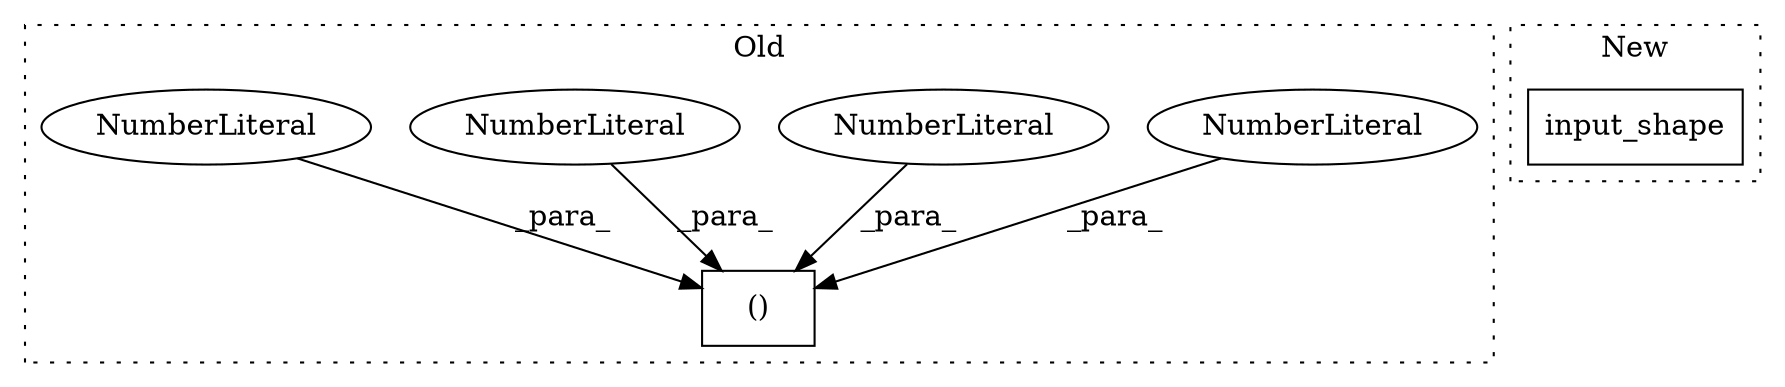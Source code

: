 digraph G {
subgraph cluster0 {
1 [label="()" a="106" s="24782" l="47" shape="box"];
3 [label="NumberLiteral" a="34" s="24782" l="1" shape="ellipse"];
4 [label="NumberLiteral" a="34" s="24810" l="3" shape="ellipse"];
5 [label="NumberLiteral" a="34" s="24826" l="3" shape="ellipse"];
6 [label="NumberLiteral" a="34" s="24796" l="1" shape="ellipse"];
label = "Old";
style="dotted";
}
subgraph cluster1 {
2 [label="input_shape" a="32" s="24555,24570" l="12,1" shape="box"];
label = "New";
style="dotted";
}
3 -> 1 [label="_para_"];
4 -> 1 [label="_para_"];
5 -> 1 [label="_para_"];
6 -> 1 [label="_para_"];
}